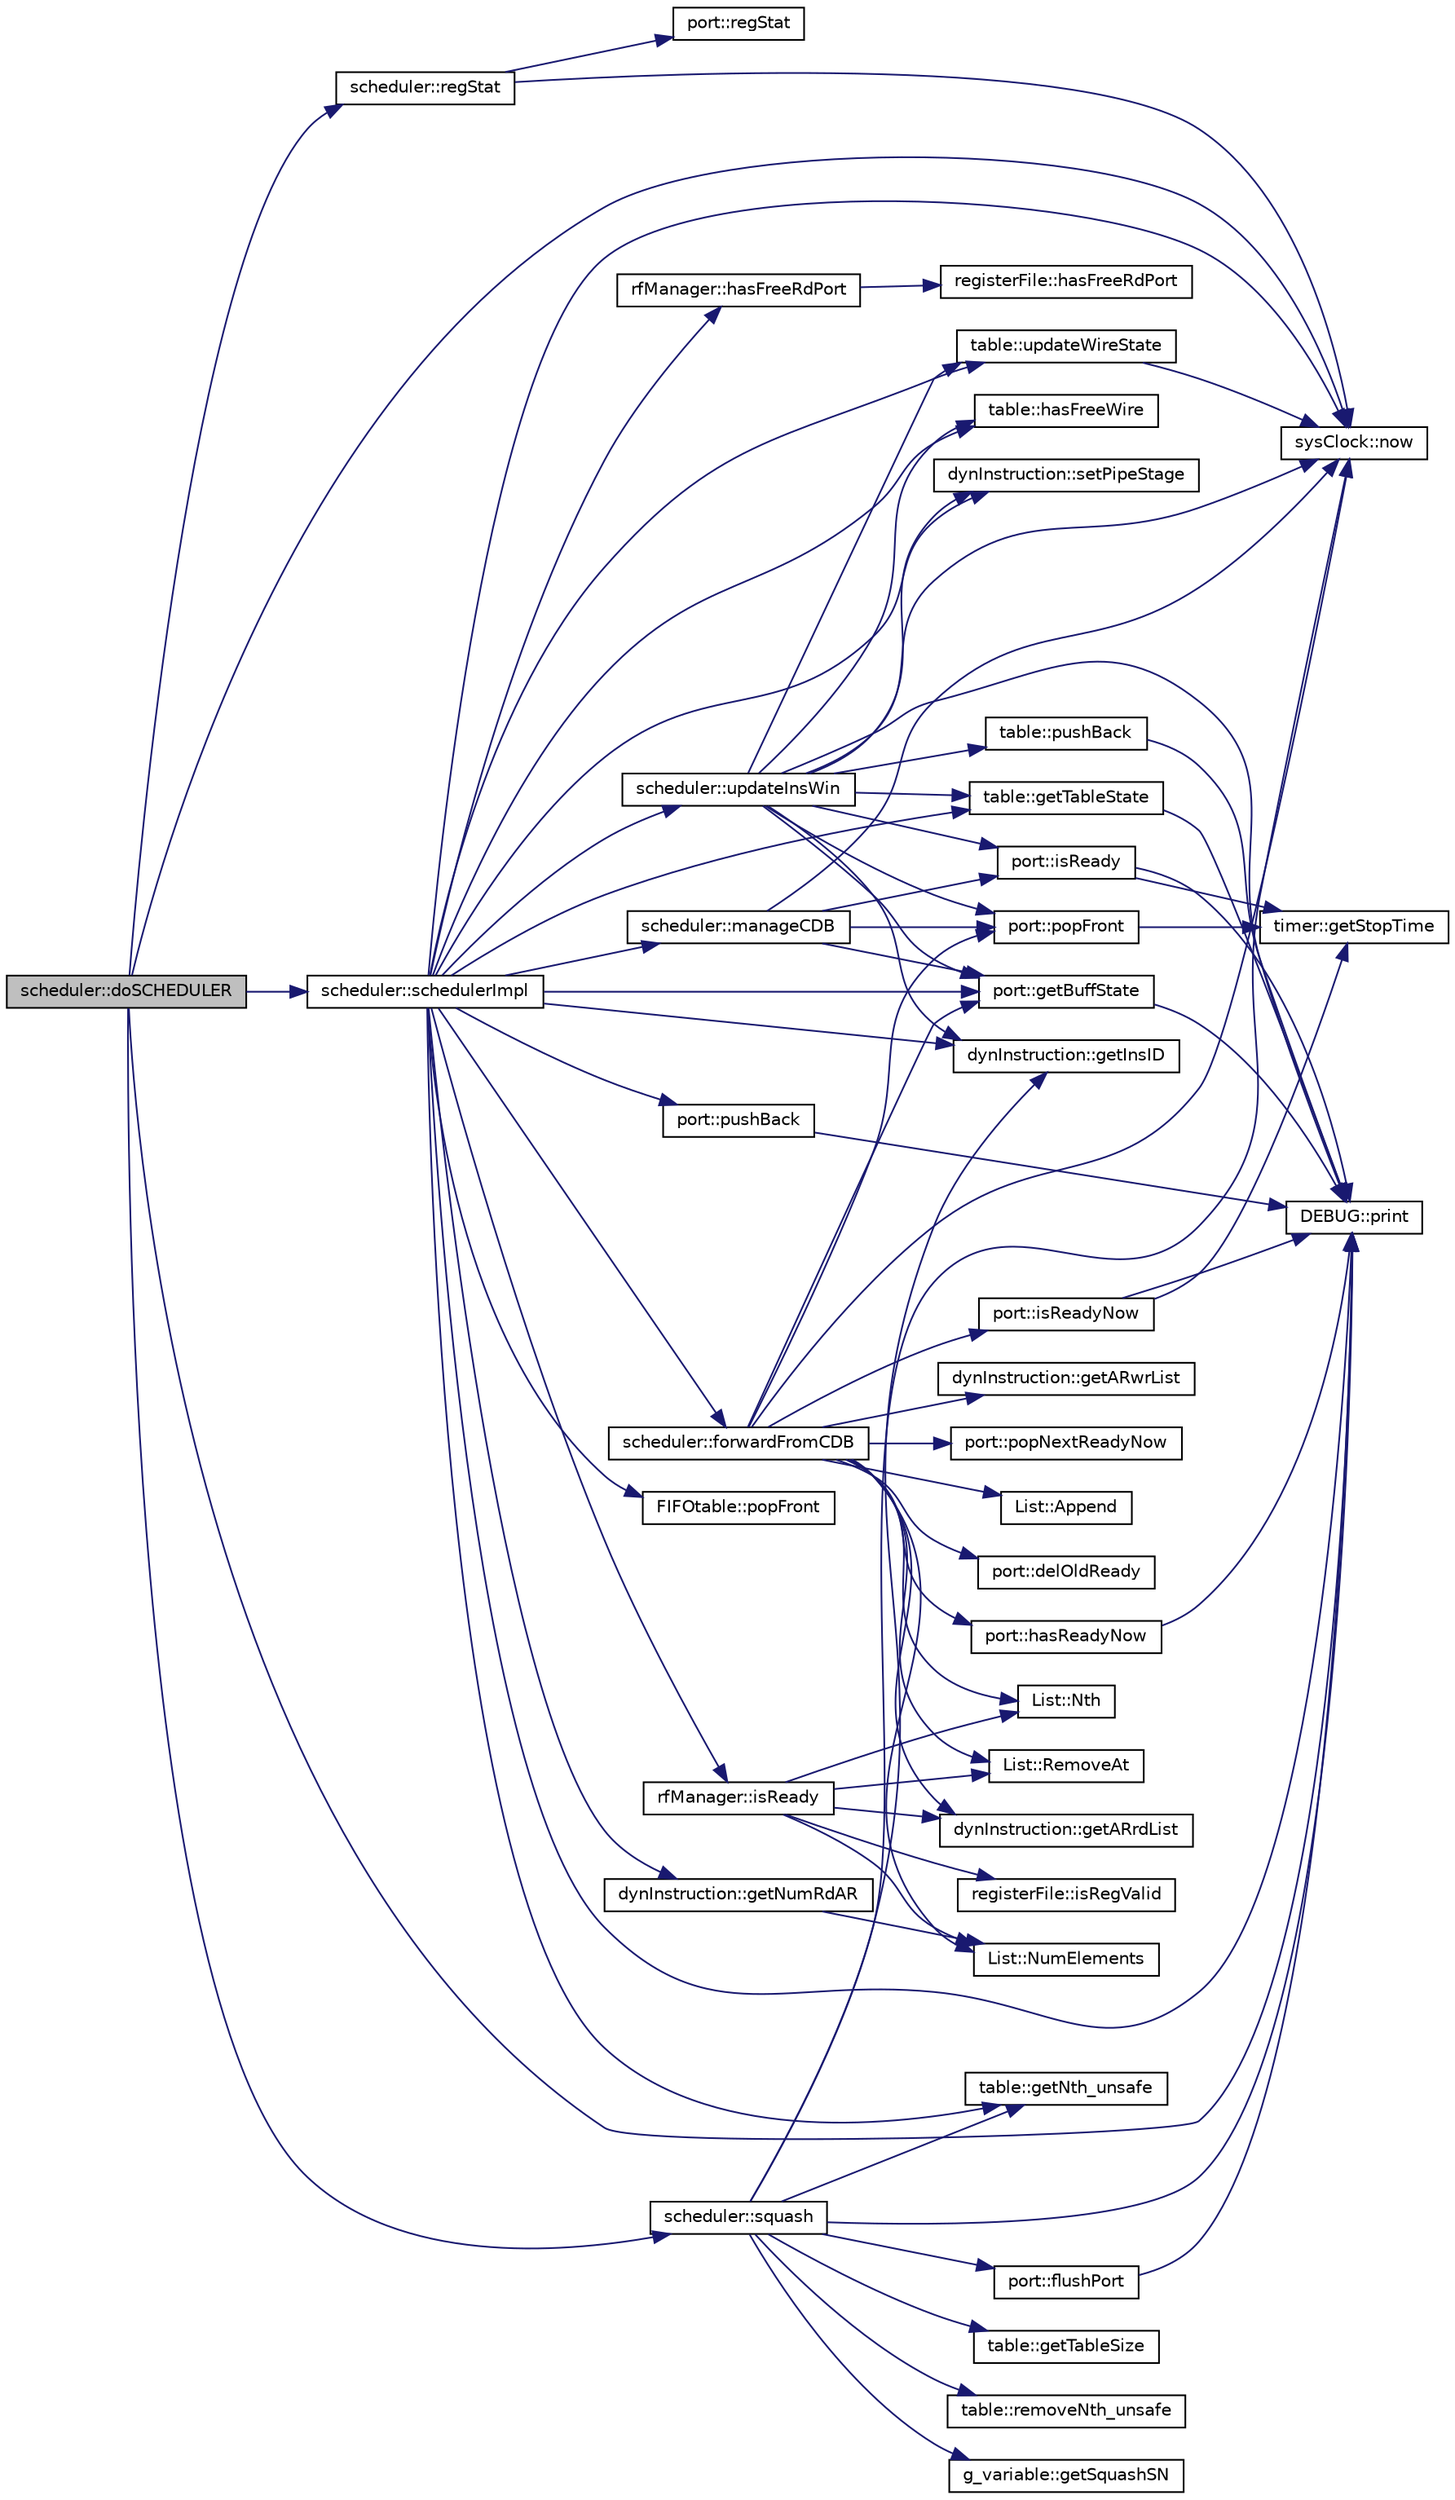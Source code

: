 digraph G
{
  edge [fontname="Helvetica",fontsize="10",labelfontname="Helvetica",labelfontsize="10"];
  node [fontname="Helvetica",fontsize="10",shape=record];
  rankdir=LR;
  Node1 [label="scheduler::doSCHEDULER",height=0.2,width=0.4,color="black", fillcolor="grey75", style="filled" fontcolor="black"];
  Node1 -> Node2 [color="midnightblue",fontsize="10",style="solid"];
  Node2 [label="sysClock::now",height=0.2,width=0.4,color="black", fillcolor="white", style="filled",URL="$classsysClock.html#af027a57c8bc3d0dab4fe5a0f870b7d20"];
  Node1 -> Node3 [color="midnightblue",fontsize="10",style="solid"];
  Node3 [label="DEBUG::print",height=0.2,width=0.4,color="black", fillcolor="white", style="filled",URL="$classDEBUG.html#ab38f086785f7239084b735007297078a"];
  Node1 -> Node4 [color="midnightblue",fontsize="10",style="solid"];
  Node4 [label="scheduler::regStat",height=0.2,width=0.4,color="black", fillcolor="white", style="filled",URL="$classscheduler.html#ab1cdff1168591f0166016829d460928a"];
  Node4 -> Node2 [color="midnightblue",fontsize="10",style="solid"];
  Node4 -> Node5 [color="midnightblue",fontsize="10",style="solid"];
  Node5 [label="port::regStat",height=0.2,width=0.4,color="black", fillcolor="white", style="filled",URL="$classport.html#a966cfeb3b369ec22e8081275481abe32"];
  Node1 -> Node6 [color="midnightblue",fontsize="10",style="solid"];
  Node6 [label="scheduler::schedulerImpl",height=0.2,width=0.4,color="black", fillcolor="white", style="filled",URL="$classscheduler.html#a22fd96ca05e81346965e87c0e46b9cca"];
  Node6 -> Node7 [color="midnightblue",fontsize="10",style="solid"];
  Node7 [label="scheduler::forwardFromCDB",height=0.2,width=0.4,color="black", fillcolor="white", style="filled",URL="$classscheduler.html#a50c4d8d6c754c342adbd0750eacd7a64"];
  Node7 -> Node8 [color="midnightblue",fontsize="10",style="solid"];
  Node8 [label="List::Append",height=0.2,width=0.4,color="black", fillcolor="white", style="filled",URL="$classList.html#a473190098e38206d0125b0737245e613"];
  Node7 -> Node9 [color="midnightblue",fontsize="10",style="solid"];
  Node9 [label="port::delOldReady",height=0.2,width=0.4,color="black", fillcolor="white", style="filled",URL="$classport.html#aec1749eb1d434806670ba00b669bad78"];
  Node7 -> Node10 [color="midnightblue",fontsize="10",style="solid"];
  Node10 [label="dynInstruction::getARrdList",height=0.2,width=0.4,color="black", fillcolor="white", style="filled",URL="$classdynInstruction.html#abdbaf4c07e390bbdaaed41a983774538"];
  Node7 -> Node11 [color="midnightblue",fontsize="10",style="solid"];
  Node11 [label="dynInstruction::getARwrList",height=0.2,width=0.4,color="black", fillcolor="white", style="filled",URL="$classdynInstruction.html#aeba50fabf115b7f60ce7201df044201c"];
  Node7 -> Node12 [color="midnightblue",fontsize="10",style="solid"];
  Node12 [label="port::getBuffState",height=0.2,width=0.4,color="black", fillcolor="white", style="filled",URL="$classport.html#abf9be02812c2503eee69704a01b14145"];
  Node12 -> Node3 [color="midnightblue",fontsize="10",style="solid"];
  Node7 -> Node13 [color="midnightblue",fontsize="10",style="solid"];
  Node13 [label="port::hasReadyNow",height=0.2,width=0.4,color="black", fillcolor="white", style="filled",URL="$classport.html#af03e53249eff9bb17c76531d3a72880f"];
  Node13 -> Node3 [color="midnightblue",fontsize="10",style="solid"];
  Node7 -> Node14 [color="midnightblue",fontsize="10",style="solid"];
  Node14 [label="port::isReadyNow",height=0.2,width=0.4,color="black", fillcolor="white", style="filled",URL="$classport.html#ae59766c24fe4a05ba31cc6d2dc2eff42"];
  Node14 -> Node15 [color="midnightblue",fontsize="10",style="solid"];
  Node15 [label="timer::getStopTime",height=0.2,width=0.4,color="black", fillcolor="white", style="filled",URL="$structtimer.html#a5a974df09de3c943843cccb24bfdc2b3"];
  Node14 -> Node3 [color="midnightblue",fontsize="10",style="solid"];
  Node7 -> Node2 [color="midnightblue",fontsize="10",style="solid"];
  Node7 -> Node16 [color="midnightblue",fontsize="10",style="solid"];
  Node16 [label="List::Nth",height=0.2,width=0.4,color="black", fillcolor="white", style="filled",URL="$classList.html#a5eb964816de33c85e1d46658ddf8c6c4"];
  Node7 -> Node17 [color="midnightblue",fontsize="10",style="solid"];
  Node17 [label="List::NumElements",height=0.2,width=0.4,color="black", fillcolor="white", style="filled",URL="$classList.html#ac2e9d50f703b01bf643fa6ce50837c26"];
  Node7 -> Node18 [color="midnightblue",fontsize="10",style="solid"];
  Node18 [label="port::popFront",height=0.2,width=0.4,color="black", fillcolor="white", style="filled",URL="$classport.html#a95bf81afb2a6c03ac2272b3708322b74"];
  Node18 -> Node15 [color="midnightblue",fontsize="10",style="solid"];
  Node7 -> Node19 [color="midnightblue",fontsize="10",style="solid"];
  Node19 [label="port::popNextReadyNow",height=0.2,width=0.4,color="black", fillcolor="white", style="filled",URL="$classport.html#ac1c1b53525c4c69eba7c28e59275e45f"];
  Node7 -> Node20 [color="midnightblue",fontsize="10",style="solid"];
  Node20 [label="List::RemoveAt",height=0.2,width=0.4,color="black", fillcolor="white", style="filled",URL="$classList.html#af17f72d263f90d53ea8501b5b1853470"];
  Node6 -> Node12 [color="midnightblue",fontsize="10",style="solid"];
  Node6 -> Node21 [color="midnightblue",fontsize="10",style="solid"];
  Node21 [label="dynInstruction::getInsID",height=0.2,width=0.4,color="black", fillcolor="white", style="filled",URL="$classdynInstruction.html#ab38b8181f522daae77cb46d701fb5302"];
  Node6 -> Node22 [color="midnightblue",fontsize="10",style="solid"];
  Node22 [label="table::getNth_unsafe",height=0.2,width=0.4,color="black", fillcolor="white", style="filled",URL="$classtable.html#a20191b8e05f6882b38655c5fffb42389"];
  Node6 -> Node23 [color="midnightblue",fontsize="10",style="solid"];
  Node23 [label="dynInstruction::getNumRdAR",height=0.2,width=0.4,color="black", fillcolor="white", style="filled",URL="$classdynInstruction.html#a73d8b75f5c68a4cb2a7f434d4b8d4143"];
  Node23 -> Node17 [color="midnightblue",fontsize="10",style="solid"];
  Node6 -> Node24 [color="midnightblue",fontsize="10",style="solid"];
  Node24 [label="table::getTableState",height=0.2,width=0.4,color="black", fillcolor="white", style="filled",URL="$classtable.html#abab8f70b8b32bb7342f5107edb328d18"];
  Node24 -> Node3 [color="midnightblue",fontsize="10",style="solid"];
  Node6 -> Node25 [color="midnightblue",fontsize="10",style="solid"];
  Node25 [label="rfManager::hasFreeRdPort",height=0.2,width=0.4,color="black", fillcolor="white", style="filled",URL="$classrfManager.html#a4297b24b6ce9533206fe5b50554ffa13"];
  Node25 -> Node26 [color="midnightblue",fontsize="10",style="solid"];
  Node26 [label="registerFile::hasFreeRdPort",height=0.2,width=0.4,color="black", fillcolor="white", style="filled",URL="$classregisterFile.html#a2f83eaee77e90587c8fabff35b6255c3"];
  Node6 -> Node27 [color="midnightblue",fontsize="10",style="solid"];
  Node27 [label="table::hasFreeWire",height=0.2,width=0.4,color="black", fillcolor="white", style="filled",URL="$classtable.html#ade9af281ee70b0cf544060c478ffbfe1"];
  Node6 -> Node28 [color="midnightblue",fontsize="10",style="solid"];
  Node28 [label="rfManager::isReady",height=0.2,width=0.4,color="black", fillcolor="white", style="filled",URL="$classrfManager.html#ab5c5242744de56fd2f46c11ac3d9472b"];
  Node28 -> Node10 [color="midnightblue",fontsize="10",style="solid"];
  Node28 -> Node29 [color="midnightblue",fontsize="10",style="solid"];
  Node29 [label="registerFile::isRegValid",height=0.2,width=0.4,color="black", fillcolor="white", style="filled",URL="$classregisterFile.html#a67c6a74ba45a273b0c57e29fe9cfc4eb"];
  Node28 -> Node16 [color="midnightblue",fontsize="10",style="solid"];
  Node28 -> Node17 [color="midnightblue",fontsize="10",style="solid"];
  Node28 -> Node20 [color="midnightblue",fontsize="10",style="solid"];
  Node6 -> Node30 [color="midnightblue",fontsize="10",style="solid"];
  Node30 [label="scheduler::manageCDB",height=0.2,width=0.4,color="black", fillcolor="white", style="filled",URL="$classscheduler.html#ad2cdc34a3fc36cf56755e73842a47d49"];
  Node30 -> Node12 [color="midnightblue",fontsize="10",style="solid"];
  Node30 -> Node31 [color="midnightblue",fontsize="10",style="solid"];
  Node31 [label="port::isReady",height=0.2,width=0.4,color="black", fillcolor="white", style="filled",URL="$classport.html#a57a6cc5a8388feaf7fd09bd9616f0ee7"];
  Node31 -> Node15 [color="midnightblue",fontsize="10",style="solid"];
  Node31 -> Node3 [color="midnightblue",fontsize="10",style="solid"];
  Node30 -> Node2 [color="midnightblue",fontsize="10",style="solid"];
  Node30 -> Node18 [color="midnightblue",fontsize="10",style="solid"];
  Node6 -> Node2 [color="midnightblue",fontsize="10",style="solid"];
  Node6 -> Node32 [color="midnightblue",fontsize="10",style="solid"];
  Node32 [label="FIFOtable::popFront",height=0.2,width=0.4,color="black", fillcolor="white", style="filled",URL="$classFIFOtable.html#ace3286538766dfa4499d149767ac153f"];
  Node6 -> Node3 [color="midnightblue",fontsize="10",style="solid"];
  Node6 -> Node33 [color="midnightblue",fontsize="10",style="solid"];
  Node33 [label="port::pushBack",height=0.2,width=0.4,color="black", fillcolor="white", style="filled",URL="$classport.html#a52ad1c5223f028930491b024f26467fa"];
  Node33 -> Node3 [color="midnightblue",fontsize="10",style="solid"];
  Node6 -> Node34 [color="midnightblue",fontsize="10",style="solid"];
  Node34 [label="dynInstruction::setPipeStage",height=0.2,width=0.4,color="black", fillcolor="white", style="filled",URL="$classdynInstruction.html#a0cb15d906e84b2efc8986b74edaf5adf"];
  Node6 -> Node35 [color="midnightblue",fontsize="10",style="solid"];
  Node35 [label="scheduler::updateInsWin",height=0.2,width=0.4,color="black", fillcolor="white", style="filled",URL="$classscheduler.html#a16ab416645e159625f83cf53bfa408cc"];
  Node35 -> Node12 [color="midnightblue",fontsize="10",style="solid"];
  Node35 -> Node21 [color="midnightblue",fontsize="10",style="solid"];
  Node35 -> Node24 [color="midnightblue",fontsize="10",style="solid"];
  Node35 -> Node27 [color="midnightblue",fontsize="10",style="solid"];
  Node35 -> Node31 [color="midnightblue",fontsize="10",style="solid"];
  Node35 -> Node2 [color="midnightblue",fontsize="10",style="solid"];
  Node35 -> Node18 [color="midnightblue",fontsize="10",style="solid"];
  Node35 -> Node3 [color="midnightblue",fontsize="10",style="solid"];
  Node35 -> Node36 [color="midnightblue",fontsize="10",style="solid"];
  Node36 [label="table::pushBack",height=0.2,width=0.4,color="black", fillcolor="white", style="filled",URL="$classtable.html#a8810ab4eeba365c36687d4c6c02fe1f6"];
  Node36 -> Node3 [color="midnightblue",fontsize="10",style="solid"];
  Node35 -> Node34 [color="midnightblue",fontsize="10",style="solid"];
  Node35 -> Node37 [color="midnightblue",fontsize="10",style="solid"];
  Node37 [label="table::updateWireState",height=0.2,width=0.4,color="black", fillcolor="white", style="filled",URL="$classtable.html#aafcfb08640fda68a1a09b81afc3c1dd7"];
  Node37 -> Node2 [color="midnightblue",fontsize="10",style="solid"];
  Node6 -> Node37 [color="midnightblue",fontsize="10",style="solid"];
  Node1 -> Node38 [color="midnightblue",fontsize="10",style="solid"];
  Node38 [label="scheduler::squash",height=0.2,width=0.4,color="black", fillcolor="white", style="filled",URL="$classscheduler.html#aa2248008ac06d971f08807593b9a09c2"];
  Node38 -> Node39 [color="midnightblue",fontsize="10",style="solid"];
  Node39 [label="port::flushPort",height=0.2,width=0.4,color="black", fillcolor="white", style="filled",URL="$classport.html#a58991733cd9bb95beb7303826b9b3d3f"];
  Node39 -> Node3 [color="midnightblue",fontsize="10",style="solid"];
  Node38 -> Node21 [color="midnightblue",fontsize="10",style="solid"];
  Node38 -> Node22 [color="midnightblue",fontsize="10",style="solid"];
  Node38 -> Node40 [color="midnightblue",fontsize="10",style="solid"];
  Node40 [label="g_variable::getSquashSN",height=0.2,width=0.4,color="black", fillcolor="white", style="filled",URL="$structg__variable.html#a366fb213b96fa81e166dbe60a16c3e4f"];
  Node38 -> Node41 [color="midnightblue",fontsize="10",style="solid"];
  Node41 [label="table::getTableSize",height=0.2,width=0.4,color="black", fillcolor="white", style="filled",URL="$classtable.html#af9c07419ae48bd029f03a9e7ca29c43f"];
  Node38 -> Node2 [color="midnightblue",fontsize="10",style="solid"];
  Node38 -> Node3 [color="midnightblue",fontsize="10",style="solid"];
  Node38 -> Node42 [color="midnightblue",fontsize="10",style="solid"];
  Node42 [label="table::removeNth_unsafe",height=0.2,width=0.4,color="black", fillcolor="white", style="filled",URL="$classtable.html#ae5c57c137b681a823a1bb0d830520e82"];
}
